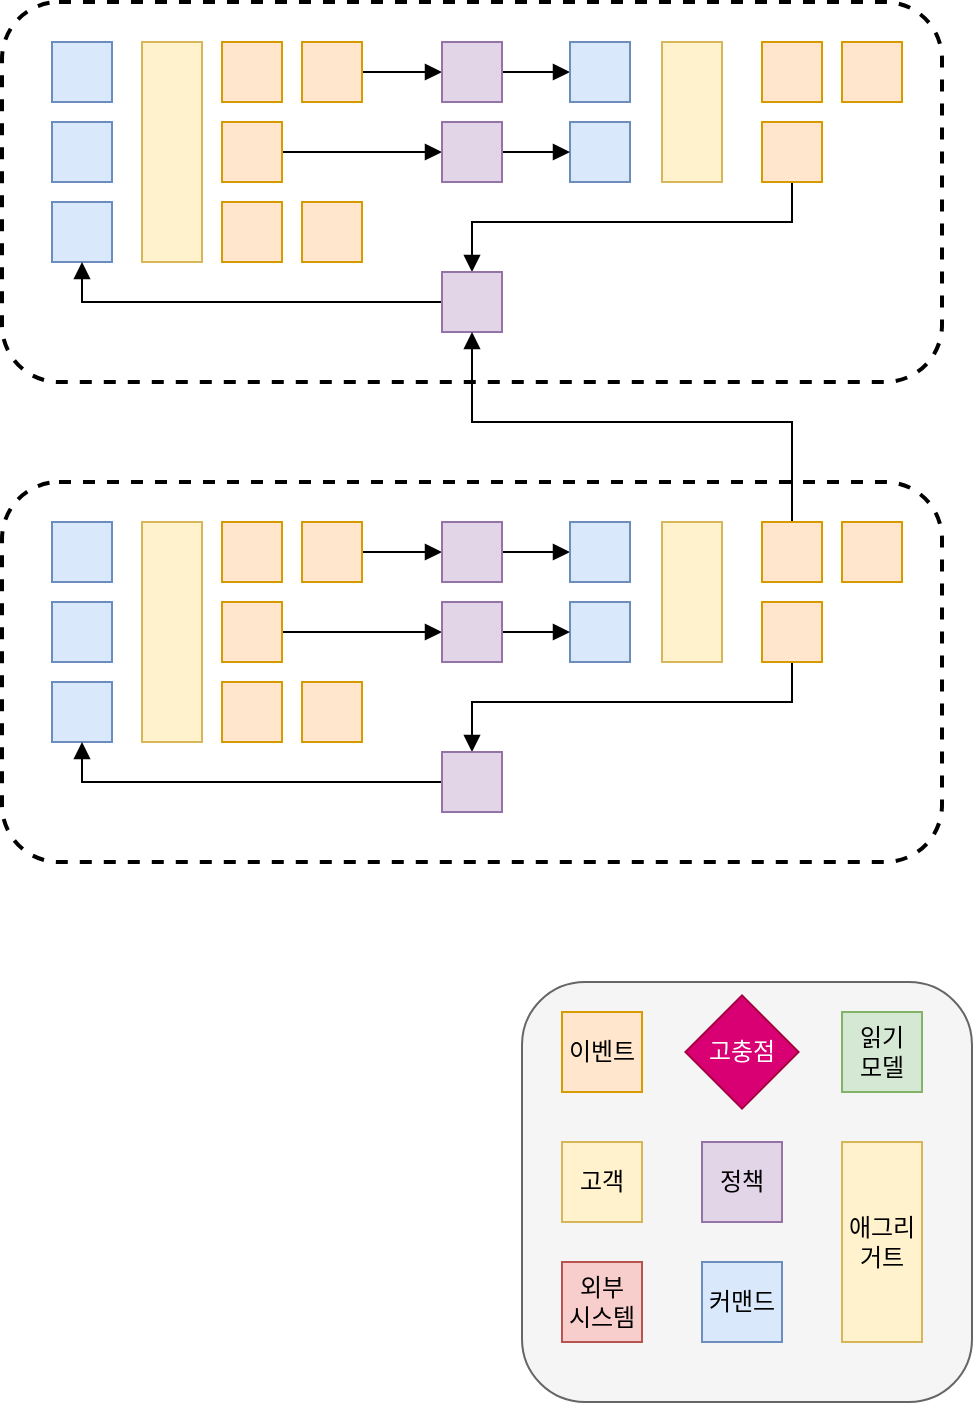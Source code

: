 <mxfile version="26.1.1">
  <diagram name="Page-1" id="eJoKwsHzr43gPNdmdJyX">
    <mxGraphModel dx="1114" dy="878" grid="1" gridSize="10" guides="1" tooltips="1" connect="1" arrows="1" fold="1" page="1" pageScale="1" pageWidth="827" pageHeight="1169" math="0" shadow="0">
      <root>
        <mxCell id="0" />
        <mxCell id="1" parent="0" />
        <mxCell id="J6rssy6PkX6unXhiN9px-40" value="" style="rounded=1;whiteSpace=wrap;html=1;strokeWidth=2;dashed=1;" vertex="1" parent="1">
          <mxGeometry x="100" y="50" width="470" height="190" as="geometry" />
        </mxCell>
        <mxCell id="J6rssy6PkX6unXhiN9px-1" value="" style="rounded=1;whiteSpace=wrap;html=1;fillColor=#f5f5f5;fontColor=#333333;strokeColor=#666666;" vertex="1" parent="1">
          <mxGeometry x="360" y="540" width="225" height="210" as="geometry" />
        </mxCell>
        <mxCell id="J6rssy6PkX6unXhiN9px-3" value="이벤트" style="whiteSpace=wrap;html=1;aspect=fixed;fillColor=#ffe6cc;strokeColor=#d79b00;" vertex="1" parent="1">
          <mxGeometry x="380" y="555" width="40" height="40" as="geometry" />
        </mxCell>
        <mxCell id="J6rssy6PkX6unXhiN9px-4" value="" style="whiteSpace=wrap;html=1;aspect=fixed;fillColor=#dae8fc;strokeColor=#6c8ebf;" vertex="1" parent="1">
          <mxGeometry x="125" y="70" width="30" height="30" as="geometry" />
        </mxCell>
        <mxCell id="J6rssy6PkX6unXhiN9px-5" value="" style="whiteSpace=wrap;html=1;aspect=fixed;fillColor=#d80073;strokeColor=#A50040;rotation=45;fontColor=#ffffff;" vertex="1" parent="1">
          <mxGeometry x="450" y="555" width="40" height="40" as="geometry" />
        </mxCell>
        <mxCell id="J6rssy6PkX6unXhiN9px-6" value="고충점" style="text;html=1;align=center;verticalAlign=middle;whiteSpace=wrap;rounded=0;fontColor=#FFFFFF;" vertex="1" parent="1">
          <mxGeometry x="440" y="560" width="60" height="30" as="geometry" />
        </mxCell>
        <mxCell id="J6rssy6PkX6unXhiN9px-7" value="커맨드" style="whiteSpace=wrap;html=1;aspect=fixed;fillColor=#dae8fc;strokeColor=#6c8ebf;" vertex="1" parent="1">
          <mxGeometry x="450" y="680" width="40" height="40" as="geometry" />
        </mxCell>
        <mxCell id="J6rssy6PkX6unXhiN9px-8" value="고객" style="whiteSpace=wrap;html=1;aspect=fixed;fillColor=#fff2cc;strokeColor=#d6b656;" vertex="1" parent="1">
          <mxGeometry x="380" y="620" width="40" height="40" as="geometry" />
        </mxCell>
        <mxCell id="J6rssy6PkX6unXhiN9px-10" value="정책" style="whiteSpace=wrap;html=1;aspect=fixed;fillColor=#e1d5e7;strokeColor=#9673a6;" vertex="1" parent="1">
          <mxGeometry x="450" y="620" width="40" height="40" as="geometry" />
        </mxCell>
        <mxCell id="J6rssy6PkX6unXhiN9px-11" value="읽기&lt;div&gt;모델&lt;/div&gt;" style="whiteSpace=wrap;html=1;aspect=fixed;fillColor=#d5e8d4;strokeColor=#82b366;" vertex="1" parent="1">
          <mxGeometry x="520" y="555" width="40" height="40" as="geometry" />
        </mxCell>
        <mxCell id="J6rssy6PkX6unXhiN9px-12" value="외부&lt;div&gt;시스템&lt;/div&gt;" style="whiteSpace=wrap;html=1;aspect=fixed;fillColor=#f8cecc;strokeColor=#b85450;" vertex="1" parent="1">
          <mxGeometry x="380" y="680" width="40" height="40" as="geometry" />
        </mxCell>
        <mxCell id="J6rssy6PkX6unXhiN9px-13" value="" style="rounded=0;whiteSpace=wrap;html=1;fillColor=#fff2cc;strokeColor=#d6b656;" vertex="1" parent="1">
          <mxGeometry x="170" y="70" width="30" height="110" as="geometry" />
        </mxCell>
        <mxCell id="J6rssy6PkX6unXhiN9px-19" value="애그리거트" style="rounded=0;whiteSpace=wrap;html=1;fillColor=#fff2cc;strokeColor=#d6b656;" vertex="1" parent="1">
          <mxGeometry x="520" y="620" width="40" height="100" as="geometry" />
        </mxCell>
        <mxCell id="J6rssy6PkX6unXhiN9px-21" value="" style="whiteSpace=wrap;html=1;aspect=fixed;fillColor=#dae8fc;strokeColor=#6c8ebf;" vertex="1" parent="1">
          <mxGeometry x="125" y="110" width="30" height="30" as="geometry" />
        </mxCell>
        <mxCell id="J6rssy6PkX6unXhiN9px-22" value="" style="whiteSpace=wrap;html=1;aspect=fixed;fillColor=#dae8fc;strokeColor=#6c8ebf;" vertex="1" parent="1">
          <mxGeometry x="125" y="150" width="30" height="30" as="geometry" />
        </mxCell>
        <mxCell id="J6rssy6PkX6unXhiN9px-23" value="" style="whiteSpace=wrap;html=1;aspect=fixed;fillColor=#ffe6cc;strokeColor=#d79b00;" vertex="1" parent="1">
          <mxGeometry x="210" y="70" width="30" height="30" as="geometry" />
        </mxCell>
        <mxCell id="J6rssy6PkX6unXhiN9px-38" style="edgeStyle=orthogonalEdgeStyle;rounded=0;orthogonalLoop=1;jettySize=auto;html=1;entryX=0;entryY=0.5;entryDx=0;entryDy=0;endArrow=block;endFill=1;" edge="1" parent="1" source="J6rssy6PkX6unXhiN9px-24" target="J6rssy6PkX6unXhiN9px-37">
          <mxGeometry relative="1" as="geometry" />
        </mxCell>
        <mxCell id="J6rssy6PkX6unXhiN9px-24" value="" style="whiteSpace=wrap;html=1;aspect=fixed;fillColor=#ffe6cc;strokeColor=#d79b00;" vertex="1" parent="1">
          <mxGeometry x="210" y="110" width="30" height="30" as="geometry" />
        </mxCell>
        <mxCell id="J6rssy6PkX6unXhiN9px-25" value="" style="whiteSpace=wrap;html=1;aspect=fixed;fillColor=#ffe6cc;strokeColor=#d79b00;" vertex="1" parent="1">
          <mxGeometry x="210" y="150" width="30" height="30" as="geometry" />
        </mxCell>
        <mxCell id="J6rssy6PkX6unXhiN9px-35" style="edgeStyle=orthogonalEdgeStyle;rounded=0;orthogonalLoop=1;jettySize=auto;html=1;entryX=0;entryY=0.5;entryDx=0;entryDy=0;endArrow=block;endFill=1;" edge="1" parent="1" source="J6rssy6PkX6unXhiN9px-26" target="J6rssy6PkX6unXhiN9px-28">
          <mxGeometry relative="1" as="geometry" />
        </mxCell>
        <mxCell id="J6rssy6PkX6unXhiN9px-26" value="" style="whiteSpace=wrap;html=1;aspect=fixed;fillColor=#ffe6cc;strokeColor=#d79b00;" vertex="1" parent="1">
          <mxGeometry x="250" y="70" width="30" height="30" as="geometry" />
        </mxCell>
        <mxCell id="J6rssy6PkX6unXhiN9px-27" value="" style="whiteSpace=wrap;html=1;aspect=fixed;fillColor=#ffe6cc;strokeColor=#d79b00;" vertex="1" parent="1">
          <mxGeometry x="250" y="150" width="30" height="30" as="geometry" />
        </mxCell>
        <mxCell id="J6rssy6PkX6unXhiN9px-36" style="edgeStyle=orthogonalEdgeStyle;rounded=0;orthogonalLoop=1;jettySize=auto;html=1;entryX=0;entryY=0.5;entryDx=0;entryDy=0;endArrow=block;endFill=1;" edge="1" parent="1" source="J6rssy6PkX6unXhiN9px-28" target="J6rssy6PkX6unXhiN9px-29">
          <mxGeometry relative="1" as="geometry" />
        </mxCell>
        <mxCell id="J6rssy6PkX6unXhiN9px-28" value="" style="whiteSpace=wrap;html=1;aspect=fixed;fillColor=#e1d5e7;strokeColor=#9673a6;" vertex="1" parent="1">
          <mxGeometry x="320" y="70" width="30" height="30" as="geometry" />
        </mxCell>
        <mxCell id="J6rssy6PkX6unXhiN9px-29" value="" style="whiteSpace=wrap;html=1;aspect=fixed;fillColor=#dae8fc;strokeColor=#6c8ebf;" vertex="1" parent="1">
          <mxGeometry x="384" y="70" width="30" height="30" as="geometry" />
        </mxCell>
        <mxCell id="J6rssy6PkX6unXhiN9px-30" value="" style="rounded=0;whiteSpace=wrap;html=1;fillColor=#fff2cc;strokeColor=#d6b656;" vertex="1" parent="1">
          <mxGeometry x="430" y="70" width="30" height="70" as="geometry" />
        </mxCell>
        <mxCell id="J6rssy6PkX6unXhiN9px-31" value="" style="whiteSpace=wrap;html=1;aspect=fixed;fillColor=#dae8fc;strokeColor=#6c8ebf;" vertex="1" parent="1">
          <mxGeometry x="384" y="110" width="30" height="30" as="geometry" />
        </mxCell>
        <mxCell id="J6rssy6PkX6unXhiN9px-32" value="" style="whiteSpace=wrap;html=1;aspect=fixed;fillColor=#ffe6cc;strokeColor=#d79b00;" vertex="1" parent="1">
          <mxGeometry x="480" y="70" width="30" height="30" as="geometry" />
        </mxCell>
        <mxCell id="J6rssy6PkX6unXhiN9px-42" style="edgeStyle=orthogonalEdgeStyle;rounded=0;orthogonalLoop=1;jettySize=auto;html=1;entryX=0.5;entryY=0;entryDx=0;entryDy=0;endArrow=block;endFill=1;" edge="1" parent="1" source="J6rssy6PkX6unXhiN9px-33" target="J6rssy6PkX6unXhiN9px-41">
          <mxGeometry relative="1" as="geometry">
            <Array as="points">
              <mxPoint x="495" y="160" />
              <mxPoint x="335" y="160" />
            </Array>
          </mxGeometry>
        </mxCell>
        <mxCell id="J6rssy6PkX6unXhiN9px-33" value="" style="whiteSpace=wrap;html=1;aspect=fixed;fillColor=#ffe6cc;strokeColor=#d79b00;" vertex="1" parent="1">
          <mxGeometry x="480" y="110" width="30" height="30" as="geometry" />
        </mxCell>
        <mxCell id="J6rssy6PkX6unXhiN9px-34" value="" style="whiteSpace=wrap;html=1;aspect=fixed;fillColor=#ffe6cc;strokeColor=#d79b00;" vertex="1" parent="1">
          <mxGeometry x="520" y="70" width="30" height="30" as="geometry" />
        </mxCell>
        <mxCell id="J6rssy6PkX6unXhiN9px-39" style="edgeStyle=orthogonalEdgeStyle;rounded=0;orthogonalLoop=1;jettySize=auto;html=1;entryX=0;entryY=0.5;entryDx=0;entryDy=0;endArrow=block;endFill=1;" edge="1" parent="1" source="J6rssy6PkX6unXhiN9px-37" target="J6rssy6PkX6unXhiN9px-31">
          <mxGeometry relative="1" as="geometry" />
        </mxCell>
        <mxCell id="J6rssy6PkX6unXhiN9px-37" value="" style="whiteSpace=wrap;html=1;aspect=fixed;fillColor=#e1d5e7;strokeColor=#9673a6;" vertex="1" parent="1">
          <mxGeometry x="320" y="110" width="30" height="30" as="geometry" />
        </mxCell>
        <mxCell id="J6rssy6PkX6unXhiN9px-44" style="edgeStyle=orthogonalEdgeStyle;rounded=0;orthogonalLoop=1;jettySize=auto;html=1;entryX=0.5;entryY=1;entryDx=0;entryDy=0;endArrow=block;endFill=1;" edge="1" parent="1" source="J6rssy6PkX6unXhiN9px-41" target="J6rssy6PkX6unXhiN9px-22">
          <mxGeometry relative="1" as="geometry" />
        </mxCell>
        <mxCell id="J6rssy6PkX6unXhiN9px-41" value="" style="whiteSpace=wrap;html=1;aspect=fixed;fillColor=#e1d5e7;strokeColor=#9673a6;" vertex="1" parent="1">
          <mxGeometry x="320" y="185" width="30" height="30" as="geometry" />
        </mxCell>
        <mxCell id="J6rssy6PkX6unXhiN9px-45" value="" style="rounded=1;whiteSpace=wrap;html=1;strokeWidth=2;dashed=1;" vertex="1" parent="1">
          <mxGeometry x="100" y="290" width="470" height="190" as="geometry" />
        </mxCell>
        <mxCell id="J6rssy6PkX6unXhiN9px-46" value="" style="whiteSpace=wrap;html=1;aspect=fixed;fillColor=#dae8fc;strokeColor=#6c8ebf;" vertex="1" parent="1">
          <mxGeometry x="125" y="310" width="30" height="30" as="geometry" />
        </mxCell>
        <mxCell id="J6rssy6PkX6unXhiN9px-47" value="" style="rounded=0;whiteSpace=wrap;html=1;fillColor=#fff2cc;strokeColor=#d6b656;" vertex="1" parent="1">
          <mxGeometry x="170" y="310" width="30" height="110" as="geometry" />
        </mxCell>
        <mxCell id="J6rssy6PkX6unXhiN9px-48" value="" style="whiteSpace=wrap;html=1;aspect=fixed;fillColor=#dae8fc;strokeColor=#6c8ebf;" vertex="1" parent="1">
          <mxGeometry x="125" y="350" width="30" height="30" as="geometry" />
        </mxCell>
        <mxCell id="J6rssy6PkX6unXhiN9px-49" value="" style="whiteSpace=wrap;html=1;aspect=fixed;fillColor=#dae8fc;strokeColor=#6c8ebf;" vertex="1" parent="1">
          <mxGeometry x="125" y="390" width="30" height="30" as="geometry" />
        </mxCell>
        <mxCell id="J6rssy6PkX6unXhiN9px-50" value="" style="whiteSpace=wrap;html=1;aspect=fixed;fillColor=#ffe6cc;strokeColor=#d79b00;" vertex="1" parent="1">
          <mxGeometry x="210" y="310" width="30" height="30" as="geometry" />
        </mxCell>
        <mxCell id="J6rssy6PkX6unXhiN9px-51" style="edgeStyle=orthogonalEdgeStyle;rounded=0;orthogonalLoop=1;jettySize=auto;html=1;entryX=0;entryY=0.5;entryDx=0;entryDy=0;endArrow=block;endFill=1;" edge="1" parent="1" source="J6rssy6PkX6unXhiN9px-52" target="J6rssy6PkX6unXhiN9px-67">
          <mxGeometry relative="1" as="geometry" />
        </mxCell>
        <mxCell id="J6rssy6PkX6unXhiN9px-52" value="" style="whiteSpace=wrap;html=1;aspect=fixed;fillColor=#ffe6cc;strokeColor=#d79b00;" vertex="1" parent="1">
          <mxGeometry x="210" y="350" width="30" height="30" as="geometry" />
        </mxCell>
        <mxCell id="J6rssy6PkX6unXhiN9px-53" value="" style="whiteSpace=wrap;html=1;aspect=fixed;fillColor=#ffe6cc;strokeColor=#d79b00;" vertex="1" parent="1">
          <mxGeometry x="210" y="390" width="30" height="30" as="geometry" />
        </mxCell>
        <mxCell id="J6rssy6PkX6unXhiN9px-54" style="edgeStyle=orthogonalEdgeStyle;rounded=0;orthogonalLoop=1;jettySize=auto;html=1;entryX=0;entryY=0.5;entryDx=0;entryDy=0;endArrow=block;endFill=1;" edge="1" parent="1" source="J6rssy6PkX6unXhiN9px-55" target="J6rssy6PkX6unXhiN9px-58">
          <mxGeometry relative="1" as="geometry" />
        </mxCell>
        <mxCell id="J6rssy6PkX6unXhiN9px-55" value="" style="whiteSpace=wrap;html=1;aspect=fixed;fillColor=#ffe6cc;strokeColor=#d79b00;" vertex="1" parent="1">
          <mxGeometry x="250" y="310" width="30" height="30" as="geometry" />
        </mxCell>
        <mxCell id="J6rssy6PkX6unXhiN9px-56" value="" style="whiteSpace=wrap;html=1;aspect=fixed;fillColor=#ffe6cc;strokeColor=#d79b00;" vertex="1" parent="1">
          <mxGeometry x="250" y="390" width="30" height="30" as="geometry" />
        </mxCell>
        <mxCell id="J6rssy6PkX6unXhiN9px-57" style="edgeStyle=orthogonalEdgeStyle;rounded=0;orthogonalLoop=1;jettySize=auto;html=1;entryX=0;entryY=0.5;entryDx=0;entryDy=0;endArrow=block;endFill=1;" edge="1" parent="1" source="J6rssy6PkX6unXhiN9px-58" target="J6rssy6PkX6unXhiN9px-59">
          <mxGeometry relative="1" as="geometry" />
        </mxCell>
        <mxCell id="J6rssy6PkX6unXhiN9px-58" value="" style="whiteSpace=wrap;html=1;aspect=fixed;fillColor=#e1d5e7;strokeColor=#9673a6;" vertex="1" parent="1">
          <mxGeometry x="320" y="310" width="30" height="30" as="geometry" />
        </mxCell>
        <mxCell id="J6rssy6PkX6unXhiN9px-59" value="" style="whiteSpace=wrap;html=1;aspect=fixed;fillColor=#dae8fc;strokeColor=#6c8ebf;" vertex="1" parent="1">
          <mxGeometry x="384" y="310" width="30" height="30" as="geometry" />
        </mxCell>
        <mxCell id="J6rssy6PkX6unXhiN9px-60" value="" style="rounded=0;whiteSpace=wrap;html=1;fillColor=#fff2cc;strokeColor=#d6b656;" vertex="1" parent="1">
          <mxGeometry x="430" y="310" width="30" height="70" as="geometry" />
        </mxCell>
        <mxCell id="J6rssy6PkX6unXhiN9px-61" value="" style="whiteSpace=wrap;html=1;aspect=fixed;fillColor=#dae8fc;strokeColor=#6c8ebf;" vertex="1" parent="1">
          <mxGeometry x="384" y="350" width="30" height="30" as="geometry" />
        </mxCell>
        <mxCell id="J6rssy6PkX6unXhiN9px-70" style="edgeStyle=orthogonalEdgeStyle;rounded=0;orthogonalLoop=1;jettySize=auto;html=1;entryX=0.5;entryY=1;entryDx=0;entryDy=0;endArrow=block;endFill=1;" edge="1" parent="1" source="J6rssy6PkX6unXhiN9px-62" target="J6rssy6PkX6unXhiN9px-41">
          <mxGeometry relative="1" as="geometry">
            <Array as="points">
              <mxPoint x="495" y="260" />
              <mxPoint x="335" y="260" />
            </Array>
          </mxGeometry>
        </mxCell>
        <mxCell id="J6rssy6PkX6unXhiN9px-62" value="" style="whiteSpace=wrap;html=1;aspect=fixed;fillColor=#ffe6cc;strokeColor=#d79b00;" vertex="1" parent="1">
          <mxGeometry x="480" y="310" width="30" height="30" as="geometry" />
        </mxCell>
        <mxCell id="J6rssy6PkX6unXhiN9px-63" style="edgeStyle=orthogonalEdgeStyle;rounded=0;orthogonalLoop=1;jettySize=auto;html=1;entryX=0.5;entryY=0;entryDx=0;entryDy=0;endArrow=block;endFill=1;" edge="1" parent="1" source="J6rssy6PkX6unXhiN9px-64" target="J6rssy6PkX6unXhiN9px-69">
          <mxGeometry relative="1" as="geometry">
            <Array as="points">
              <mxPoint x="495" y="400" />
              <mxPoint x="335" y="400" />
            </Array>
          </mxGeometry>
        </mxCell>
        <mxCell id="J6rssy6PkX6unXhiN9px-64" value="" style="whiteSpace=wrap;html=1;aspect=fixed;fillColor=#ffe6cc;strokeColor=#d79b00;" vertex="1" parent="1">
          <mxGeometry x="480" y="350" width="30" height="30" as="geometry" />
        </mxCell>
        <mxCell id="J6rssy6PkX6unXhiN9px-65" value="" style="whiteSpace=wrap;html=1;aspect=fixed;fillColor=#ffe6cc;strokeColor=#d79b00;" vertex="1" parent="1">
          <mxGeometry x="520" y="310" width="30" height="30" as="geometry" />
        </mxCell>
        <mxCell id="J6rssy6PkX6unXhiN9px-66" style="edgeStyle=orthogonalEdgeStyle;rounded=0;orthogonalLoop=1;jettySize=auto;html=1;entryX=0;entryY=0.5;entryDx=0;entryDy=0;endArrow=block;endFill=1;" edge="1" parent="1" source="J6rssy6PkX6unXhiN9px-67" target="J6rssy6PkX6unXhiN9px-61">
          <mxGeometry relative="1" as="geometry" />
        </mxCell>
        <mxCell id="J6rssy6PkX6unXhiN9px-67" value="" style="whiteSpace=wrap;html=1;aspect=fixed;fillColor=#e1d5e7;strokeColor=#9673a6;" vertex="1" parent="1">
          <mxGeometry x="320" y="350" width="30" height="30" as="geometry" />
        </mxCell>
        <mxCell id="J6rssy6PkX6unXhiN9px-68" style="edgeStyle=orthogonalEdgeStyle;rounded=0;orthogonalLoop=1;jettySize=auto;html=1;entryX=0.5;entryY=1;entryDx=0;entryDy=0;endArrow=block;endFill=1;" edge="1" parent="1" source="J6rssy6PkX6unXhiN9px-69" target="J6rssy6PkX6unXhiN9px-49">
          <mxGeometry relative="1" as="geometry" />
        </mxCell>
        <mxCell id="J6rssy6PkX6unXhiN9px-69" value="" style="whiteSpace=wrap;html=1;aspect=fixed;fillColor=#e1d5e7;strokeColor=#9673a6;" vertex="1" parent="1">
          <mxGeometry x="320" y="425" width="30" height="30" as="geometry" />
        </mxCell>
      </root>
    </mxGraphModel>
  </diagram>
</mxfile>
